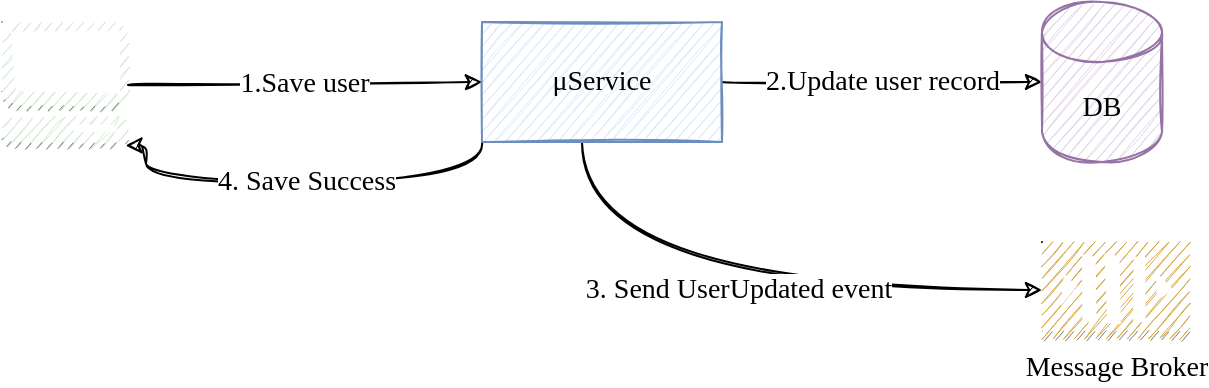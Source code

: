 <mxfile version="15.8.4" type="device" pages="7"><diagram id="biZWao1DMj0Ijd1Me1Fb" name="Atomic_Success"><mxGraphModel dx="946" dy="602" grid="1" gridSize="10" guides="1" tooltips="1" connect="1" arrows="1" fold="1" page="1" pageScale="1" pageWidth="1169" pageHeight="1654" math="0" shadow="0"><root><mxCell id="0"/><mxCell id="1" parent="0"/><mxCell id="DgVfO6ZQ9kV1ujUsfLqm-3" value="2.Update user record" style="edgeStyle=orthogonalEdgeStyle;orthogonalLoop=1;jettySize=auto;html=1;curved=1;sketch=1;fontFamily=Kalam;fontSize=14;" parent="1" source="DgVfO6ZQ9kV1ujUsfLqm-1" target="DgVfO6ZQ9kV1ujUsfLqm-2" edge="1"><mxGeometry relative="1" as="geometry"/></mxCell><mxCell id="DgVfO6ZQ9kV1ujUsfLqm-6" value="3. Send UserUpdated event" style="edgeStyle=orthogonalEdgeStyle;orthogonalLoop=1;jettySize=auto;html=1;entryX=0;entryY=0.5;entryDx=0;entryDy=0;entryPerimeter=0;curved=1;sketch=1;fontFamily=Kalam;fontSize=14;" parent="1" source="DgVfO6ZQ9kV1ujUsfLqm-1" target="DgVfO6ZQ9kV1ujUsfLqm-5" edge="1"><mxGeometry relative="1" as="geometry"><Array as="points"><mxPoint x="330" y="244"/></Array></mxGeometry></mxCell><mxCell id="DgVfO6ZQ9kV1ujUsfLqm-8" value="4. Save Success" style="edgeStyle=orthogonalEdgeStyle;curved=1;sketch=1;orthogonalLoop=1;jettySize=auto;html=1;entryX=0.98;entryY=0.98;entryDx=0;entryDy=0;entryPerimeter=0;fontFamily=Kalam;fontSize=14;exitX=0;exitY=1;exitDx=0;exitDy=0;fillColor=#d5e8d4;strokeColor=#000000;fontColor=#000000;" parent="1" source="DgVfO6ZQ9kV1ujUsfLqm-1" target="DgVfO6ZQ9kV1ujUsfLqm-7" edge="1"><mxGeometry relative="1" as="geometry"><Array as="points"><mxPoint x="280" y="190"/><mxPoint x="112" y="190"/></Array></mxGeometry></mxCell><mxCell id="DgVfO6ZQ9kV1ujUsfLqm-1" value="μService" style="rounded=0;whiteSpace=wrap;html=1;sketch=1;fillColor=#dae8fc;strokeColor=#6c8ebf;fontFamily=Kalam;fontSize=14;" parent="1" vertex="1"><mxGeometry x="280" y="110" width="120" height="60" as="geometry"/></mxCell><mxCell id="DgVfO6ZQ9kV1ujUsfLqm-2" value="DB" style="shape=cylinder3;whiteSpace=wrap;html=1;boundedLbl=1;backgroundOutline=1;size=15;sketch=1;fillColor=#e1d5e7;strokeColor=#9673a6;fontFamily=Kalam;fontSize=14;" parent="1" vertex="1"><mxGeometry x="560" y="100" width="60" height="80" as="geometry"/></mxCell><mxCell id="DgVfO6ZQ9kV1ujUsfLqm-4" value="1.Save user" style="endArrow=classic;html=1;entryX=0;entryY=0.5;entryDx=0;entryDy=0;curved=1;sketch=1;fontFamily=Kalam;fontSize=14;exitX=1;exitY=0.5;exitDx=0;exitDy=0;exitPerimeter=0;" parent="1" source="DgVfO6ZQ9kV1ujUsfLqm-7" target="DgVfO6ZQ9kV1ujUsfLqm-1" edge="1"><mxGeometry width="50" height="50" relative="1" as="geometry"><mxPoint x="120" y="140" as="sourcePoint"/><mxPoint x="170" y="120" as="targetPoint"/></mxGeometry></mxCell><mxCell id="DgVfO6ZQ9kV1ujUsfLqm-5" value="Message Broker" style="outlineConnect=0;dashed=0;verticalLabelPosition=bottom;verticalAlign=top;align=center;html=1;shape=mxgraph.aws3.queue;fillColor=#D9A741;gradientColor=none;sketch=1;fontFamily=Kalam;fontSize=14;" parent="1" vertex="1"><mxGeometry x="560" y="220" width="73.5" height="48" as="geometry"/></mxCell><mxCell id="DgVfO6ZQ9kV1ujUsfLqm-7" value="" style="outlineConnect=0;dashed=0;verticalLabelPosition=bottom;verticalAlign=top;align=center;html=1;shape=mxgraph.aws3.management_console;fillColor=#d5e8d4;fontFamily=Kalam;fontSize=14;sketch=1;strokeColor=#82b366;" parent="1" vertex="1"><mxGeometry x="40" y="110" width="63" height="63" as="geometry"/></mxCell></root></mxGraphModel></diagram><diagram id="bXi8BXr882zKryRYgqf1" name="Atomic_Error"><mxGraphModel dx="934" dy="630" grid="1" gridSize="10" guides="1" tooltips="1" connect="1" arrows="1" fold="1" page="1" pageScale="1" pageWidth="1169" pageHeight="1654" math="0" shadow="0"><root><mxCell id="X4ce8ye0cq25DNGavy6o-0"/><mxCell id="X4ce8ye0cq25DNGavy6o-1" parent="X4ce8ye0cq25DNGavy6o-0"/><mxCell id="X4ce8ye0cq25DNGavy6o-2" value="2.Update user record" style="edgeStyle=orthogonalEdgeStyle;orthogonalLoop=1;jettySize=auto;html=1;curved=1;sketch=1;fontFamily=Kalam;fontSize=14;" edge="1" parent="X4ce8ye0cq25DNGavy6o-1" source="X4ce8ye0cq25DNGavy6o-5" target="X4ce8ye0cq25DNGavy6o-6"><mxGeometry relative="1" as="geometry"/></mxCell><mxCell id="X4ce8ye0cq25DNGavy6o-3" value="3. Send UserUpdated event" style="edgeStyle=orthogonalEdgeStyle;orthogonalLoop=1;jettySize=auto;html=1;curved=1;sketch=1;fontFamily=Kalam;fontSize=14;entryX=0;entryY=0.5;entryDx=0;entryDy=0;entryPerimeter=0;" edge="1" parent="X4ce8ye0cq25DNGavy6o-1" source="X4ce8ye0cq25DNGavy6o-5" target="khMyKrWnd7CuMdVKgJ2S-0"><mxGeometry relative="1" as="geometry"><Array as="points"><mxPoint x="330" y="251"/></Array><mxPoint x="500.039" y="253.603" as="targetPoint"/></mxGeometry></mxCell><mxCell id="X4ce8ye0cq25DNGavy6o-5" value="μService" style="rounded=0;whiteSpace=wrap;html=1;sketch=1;fillColor=#dae8fc;strokeColor=#6c8ebf;fontFamily=Kalam;fontSize=14;" vertex="1" parent="X4ce8ye0cq25DNGavy6o-1"><mxGeometry x="280" y="110" width="120" height="60" as="geometry"/></mxCell><mxCell id="X4ce8ye0cq25DNGavy6o-6" value="DB" style="shape=cylinder3;whiteSpace=wrap;html=1;boundedLbl=1;backgroundOutline=1;size=15;sketch=1;fillColor=#e1d5e7;strokeColor=#9673a6;fontFamily=Kalam;fontSize=14;" vertex="1" parent="X4ce8ye0cq25DNGavy6o-1"><mxGeometry x="560" y="100" width="60" height="80" as="geometry"/></mxCell><mxCell id="X4ce8ye0cq25DNGavy6o-7" value="1.Save user" style="endArrow=classic;html=1;entryX=0;entryY=0.5;entryDx=0;entryDy=0;curved=1;sketch=1;fontFamily=Kalam;fontSize=14;exitX=1;exitY=0.5;exitDx=0;exitDy=0;exitPerimeter=0;" edge="1" parent="X4ce8ye0cq25DNGavy6o-1" source="X4ce8ye0cq25DNGavy6o-9" target="X4ce8ye0cq25DNGavy6o-5"><mxGeometry width="50" height="50" relative="1" as="geometry"><mxPoint x="120" y="140" as="sourcePoint"/><mxPoint x="170" y="120" as="targetPoint"/></mxGeometry></mxCell><mxCell id="X4ce8ye0cq25DNGavy6o-8" value="Message Broker" style="outlineConnect=0;dashed=0;verticalLabelPosition=bottom;verticalAlign=top;align=center;html=1;shape=mxgraph.aws3.queue;fillColor=#D9A741;gradientColor=none;sketch=1;fontFamily=Kalam;fontSize=14;" vertex="1" parent="X4ce8ye0cq25DNGavy6o-1"><mxGeometry x="560" y="220" width="73.5" height="48" as="geometry"/></mxCell><mxCell id="X4ce8ye0cq25DNGavy6o-9" value="" style="outlineConnect=0;dashed=0;verticalLabelPosition=bottom;verticalAlign=top;align=center;html=1;shape=mxgraph.aws3.management_console;fillColor=#d5e8d4;fontFamily=Kalam;fontSize=14;sketch=1;strokeColor=#82b366;" vertex="1" parent="X4ce8ye0cq25DNGavy6o-1"><mxGeometry x="40" y="110" width="63" height="63" as="geometry"/></mxCell><mxCell id="khMyKrWnd7CuMdVKgJ2S-0" value="Error" style="points=[[0.145,0.145,0],[0.5,0,0],[0.855,0.145,0],[1,0.5,0],[0.855,0.855,0],[0.5,1,0],[0.145,0.855,0],[0,0.5,0]];shape=mxgraph.bpmn.event;html=1;verticalLabelPosition=bottom;labelBackgroundColor=#ffffff;verticalAlign=top;align=center;perimeter=ellipsePerimeter;outlineConnect=0;aspect=fixed;outline=eventInt;symbol=error;sketch=1;fontFamily=Kalam;fontSize=14;rotation=10;fillColor=#f8cecc;strokeColor=#b85450;fontColor=#CC0000;fontStyle=1" vertex="1" parent="X4ce8ye0cq25DNGavy6o-1"><mxGeometry x="510" y="230" width="50" height="50" as="geometry"/></mxCell></root></mxGraphModel></diagram><diagram id="2z8FpeueX5aX8qr0If_N" name="Atomic_DBRollback"><mxGraphModel dx="934" dy="630" grid="1" gridSize="10" guides="1" tooltips="1" connect="1" arrows="1" fold="1" page="1" pageScale="1" pageWidth="1169" pageHeight="1654" math="0" shadow="0"><root><mxCell id="kz2EKpWcacKOKIgL3UIl-0"/><mxCell id="kz2EKpWcacKOKIgL3UIl-1" parent="kz2EKpWcacKOKIgL3UIl-0"/><mxCell id="kz2EKpWcacKOKIgL3UIl-2" value="2.Update user record" style="edgeStyle=orthogonalEdgeStyle;orthogonalLoop=1;jettySize=auto;html=1;curved=1;sketch=1;fontFamily=Kalam;fontSize=14;exitX=1;exitY=0.25;exitDx=0;exitDy=0;entryX=0;entryY=0;entryDx=0;entryDy=27.5;entryPerimeter=0;" edge="1" parent="kz2EKpWcacKOKIgL3UIl-1" source="kz2EKpWcacKOKIgL3UIl-4" target="kz2EKpWcacKOKIgL3UIl-5"><mxGeometry relative="1" as="geometry"><Array as="points"><mxPoint x="480" y="125"/><mxPoint x="480" y="128"/></Array></mxGeometry></mxCell><mxCell id="kz2EKpWcacKOKIgL3UIl-3" value="3. Send UserUpdated event" style="edgeStyle=orthogonalEdgeStyle;orthogonalLoop=1;jettySize=auto;html=1;curved=1;sketch=1;fontFamily=Kalam;fontSize=14;fillColor=#f8cecc;strokeColor=#b85450;fontColor=#CC0000;fontStyle=1" edge="1" parent="kz2EKpWcacKOKIgL3UIl-1" source="kz2EKpWcacKOKIgL3UIl-4" target="kz2EKpWcacKOKIgL3UIl-9"><mxGeometry relative="1" as="geometry"><Array as="points"><mxPoint x="330" y="244"/></Array></mxGeometry></mxCell><mxCell id="kz2EKpWcacKOKIgL3UIl-10" value="4. Rollback" style="edgeStyle=orthogonalEdgeStyle;curved=1;sketch=1;orthogonalLoop=1;jettySize=auto;html=1;entryX=0;entryY=1;entryDx=0;entryDy=-15;entryPerimeter=0;fontFamily=Kalam;fontSize=14;fillColor=#ffe6cc;strokeColor=#d79b00;fontStyle=1;fontColor=#FF9933;" edge="1" parent="kz2EKpWcacKOKIgL3UIl-1" source="kz2EKpWcacKOKIgL3UIl-4" target="kz2EKpWcacKOKIgL3UIl-5"><mxGeometry relative="1" as="geometry"><Array as="points"><mxPoint x="440" y="165"/><mxPoint x="440" y="165"/></Array></mxGeometry></mxCell><mxCell id="kz2EKpWcacKOKIgL3UIl-11" value="5. Save Failed" style="edgeStyle=orthogonalEdgeStyle;curved=1;sketch=1;orthogonalLoop=1;jettySize=auto;html=1;entryX=0.98;entryY=0.98;entryDx=0;entryDy=0;entryPerimeter=0;fontFamily=Kalam;fontSize=14;exitX=0;exitY=1;exitDx=0;exitDy=0;fontColor=#FF9933;fillColor=#ffe6cc;strokeColor=#d79b00;fontStyle=1" edge="1" parent="kz2EKpWcacKOKIgL3UIl-1" source="kz2EKpWcacKOKIgL3UIl-4" target="kz2EKpWcacKOKIgL3UIl-8"><mxGeometry relative="1" as="geometry"><Array as="points"><mxPoint x="280" y="190"/><mxPoint x="102" y="190"/></Array></mxGeometry></mxCell><mxCell id="kz2EKpWcacKOKIgL3UIl-4" value="μService" style="rounded=0;whiteSpace=wrap;html=1;sketch=1;fillColor=#dae8fc;strokeColor=#6c8ebf;fontFamily=Kalam;fontSize=14;" vertex="1" parent="kz2EKpWcacKOKIgL3UIl-1"><mxGeometry x="280" y="110" width="120" height="60" as="geometry"/></mxCell><mxCell id="kz2EKpWcacKOKIgL3UIl-5" value="DB" style="shape=cylinder3;whiteSpace=wrap;html=1;boundedLbl=1;backgroundOutline=1;size=15;sketch=1;fillColor=#e1d5e7;strokeColor=#9673a6;fontFamily=Kalam;fontSize=14;" vertex="1" parent="kz2EKpWcacKOKIgL3UIl-1"><mxGeometry x="560" y="100" width="60" height="80" as="geometry"/></mxCell><mxCell id="kz2EKpWcacKOKIgL3UIl-6" value="1.Save user" style="endArrow=classic;html=1;entryX=0;entryY=0.5;entryDx=0;entryDy=0;curved=1;sketch=1;fontFamily=Kalam;fontSize=14;exitX=1;exitY=0.5;exitDx=0;exitDy=0;exitPerimeter=0;" edge="1" parent="kz2EKpWcacKOKIgL3UIl-1" source="kz2EKpWcacKOKIgL3UIl-8" target="kz2EKpWcacKOKIgL3UIl-4"><mxGeometry width="50" height="50" relative="1" as="geometry"><mxPoint x="120" y="140" as="sourcePoint"/><mxPoint x="170" y="120" as="targetPoint"/></mxGeometry></mxCell><mxCell id="kz2EKpWcacKOKIgL3UIl-7" value="Message Broker" style="outlineConnect=0;dashed=0;verticalLabelPosition=bottom;verticalAlign=top;align=center;html=1;shape=mxgraph.aws3.queue;fillColor=#D9A741;gradientColor=none;sketch=1;fontFamily=Kalam;fontSize=14;" vertex="1" parent="kz2EKpWcacKOKIgL3UIl-1"><mxGeometry x="560" y="220" width="73.5" height="48" as="geometry"/></mxCell><mxCell id="kz2EKpWcacKOKIgL3UIl-8" value="" style="outlineConnect=0;dashed=0;verticalLabelPosition=bottom;verticalAlign=top;align=center;html=1;shape=mxgraph.aws3.management_console;fillColor=#d5e8d4;fontFamily=Kalam;fontSize=14;sketch=1;strokeColor=#82b366;" vertex="1" parent="kz2EKpWcacKOKIgL3UIl-1"><mxGeometry x="40" y="110" width="63" height="63" as="geometry"/></mxCell><mxCell id="kz2EKpWcacKOKIgL3UIl-9" value="Error" style="points=[[0.145,0.145,0],[0.5,0,0],[0.855,0.145,0],[1,0.5,0],[0.855,0.855,0],[0.5,1,0],[0.145,0.855,0],[0,0.5,0]];shape=mxgraph.bpmn.event;html=1;verticalLabelPosition=bottom;labelBackgroundColor=#ffffff;verticalAlign=top;align=center;perimeter=ellipsePerimeter;outlineConnect=0;aspect=fixed;outline=eventInt;symbol=error;sketch=1;fontFamily=Kalam;fontSize=14;rotation=10;fillColor=#f8cecc;strokeColor=#b85450;fontColor=#CC0000;fontStyle=1" vertex="1" parent="kz2EKpWcacKOKIgL3UIl-1"><mxGeometry x="510" y="230" width="50" height="50" as="geometry"/></mxCell></root></mxGraphModel></diagram><diagram id="NErvGYCxanIh5hb1u__Y" name="Atomic_DbRollback_Failed"><mxGraphModel dx="946" dy="602" grid="1" gridSize="10" guides="1" tooltips="1" connect="1" arrows="1" fold="1" page="1" pageScale="1" pageWidth="1169" pageHeight="1654" math="0" shadow="0"><root><mxCell id="Z7in-_craxOd7owrApYC-0"/><mxCell id="Z7in-_craxOd7owrApYC-1" parent="Z7in-_craxOd7owrApYC-0"/><mxCell id="Z7in-_craxOd7owrApYC-2" value="2.Update user record" style="edgeStyle=orthogonalEdgeStyle;orthogonalLoop=1;jettySize=auto;html=1;curved=1;sketch=1;fontFamily=Kalam;fontSize=14;exitX=1;exitY=0.25;exitDx=0;exitDy=0;entryX=0;entryY=0;entryDx=0;entryDy=27.5;entryPerimeter=0;" parent="Z7in-_craxOd7owrApYC-1" source="Z7in-_craxOd7owrApYC-6" target="Z7in-_craxOd7owrApYC-7" edge="1"><mxGeometry relative="1" as="geometry"><Array as="points"><mxPoint x="480" y="125"/><mxPoint x="480" y="128"/></Array></mxGeometry></mxCell><mxCell id="Z7in-_craxOd7owrApYC-3" value="3. Send UserUpdated event" style="edgeStyle=orthogonalEdgeStyle;orthogonalLoop=1;jettySize=auto;html=1;curved=1;sketch=1;fontFamily=Kalam;fontSize=14;fillColor=#f8cecc;strokeColor=#b85450;fontColor=#CC0000;fontStyle=1" parent="Z7in-_craxOd7owrApYC-1" source="Z7in-_craxOd7owrApYC-6" target="Z7in-_craxOd7owrApYC-11" edge="1"><mxGeometry relative="1" as="geometry"><Array as="points"><mxPoint x="330" y="244"/></Array></mxGeometry></mxCell><mxCell id="Z7in-_craxOd7owrApYC-4" value="4. Rollback" style="edgeStyle=orthogonalEdgeStyle;curved=1;sketch=1;orthogonalLoop=1;jettySize=auto;html=1;fontFamily=Kalam;fontSize=14;fillColor=#f8cecc;strokeColor=#b85450;fontStyle=1;fontColor=#CC0000;" parent="Z7in-_craxOd7owrApYC-1" source="Z7in-_craxOd7owrApYC-6" target="-wAk-XPg3e9_RTjAlo47-0" edge="1"><mxGeometry relative="1" as="geometry"><Array as="points"><mxPoint x="430" y="165"/><mxPoint x="430" y="165"/></Array><mxPoint x="500" y="165" as="targetPoint"/></mxGeometry></mxCell><mxCell id="Z7in-_craxOd7owrApYC-5" value="5. Save Failed" style="edgeStyle=orthogonalEdgeStyle;curved=1;sketch=1;orthogonalLoop=1;jettySize=auto;html=1;entryX=0.98;entryY=0.98;entryDx=0;entryDy=0;entryPerimeter=0;fontFamily=Kalam;fontSize=14;exitX=0;exitY=1;exitDx=0;exitDy=0;fontColor=#FF9933;fillColor=#f8cecc;strokeColor=#b85450;fontStyle=1" parent="Z7in-_craxOd7owrApYC-1" source="Z7in-_craxOd7owrApYC-6" target="Z7in-_craxOd7owrApYC-10" edge="1"><mxGeometry relative="1" as="geometry"><Array as="points"><mxPoint x="280" y="190"/><mxPoint x="102" y="190"/></Array></mxGeometry></mxCell><mxCell id="Z7in-_craxOd7owrApYC-6" value="μService" style="rounded=0;whiteSpace=wrap;html=1;sketch=1;fillColor=#dae8fc;strokeColor=#6c8ebf;fontFamily=Kalam;fontSize=14;" parent="Z7in-_craxOd7owrApYC-1" vertex="1"><mxGeometry x="280" y="110" width="120" height="60" as="geometry"/></mxCell><mxCell id="Z7in-_craxOd7owrApYC-7" value="DB" style="shape=cylinder3;whiteSpace=wrap;html=1;boundedLbl=1;backgroundOutline=1;size=15;sketch=1;fillColor=#e1d5e7;strokeColor=#9673a6;fontFamily=Kalam;fontSize=14;" parent="Z7in-_craxOd7owrApYC-1" vertex="1"><mxGeometry x="560" y="100" width="60" height="80" as="geometry"/></mxCell><mxCell id="Z7in-_craxOd7owrApYC-8" value="1.Save user" style="endArrow=classic;html=1;entryX=0;entryY=0.5;entryDx=0;entryDy=0;curved=1;sketch=1;fontFamily=Kalam;fontSize=14;exitX=1;exitY=0.5;exitDx=0;exitDy=0;exitPerimeter=0;" parent="Z7in-_craxOd7owrApYC-1" source="Z7in-_craxOd7owrApYC-10" target="Z7in-_craxOd7owrApYC-6" edge="1"><mxGeometry width="50" height="50" relative="1" as="geometry"><mxPoint x="120" y="140" as="sourcePoint"/><mxPoint x="170" y="120" as="targetPoint"/></mxGeometry></mxCell><mxCell id="Z7in-_craxOd7owrApYC-9" value="Message Broker" style="outlineConnect=0;dashed=0;verticalLabelPosition=bottom;verticalAlign=top;align=center;html=1;shape=mxgraph.aws3.queue;fillColor=#D9A741;gradientColor=none;sketch=1;fontFamily=Kalam;fontSize=14;" parent="Z7in-_craxOd7owrApYC-1" vertex="1"><mxGeometry x="560" y="220" width="73.5" height="48" as="geometry"/></mxCell><mxCell id="Z7in-_craxOd7owrApYC-10" value="" style="outlineConnect=0;dashed=0;verticalLabelPosition=bottom;verticalAlign=top;align=center;html=1;shape=mxgraph.aws3.management_console;fillColor=#d5e8d4;fontFamily=Kalam;fontSize=14;sketch=1;strokeColor=#82b366;" parent="Z7in-_craxOd7owrApYC-1" vertex="1"><mxGeometry x="40" y="110" width="63" height="63" as="geometry"/></mxCell><mxCell id="Z7in-_craxOd7owrApYC-11" value="Error" style="points=[[0.145,0.145,0],[0.5,0,0],[0.855,0.145,0],[1,0.5,0],[0.855,0.855,0],[0.5,1,0],[0.145,0.855,0],[0,0.5,0]];shape=mxgraph.bpmn.event;html=1;verticalLabelPosition=bottom;labelBackgroundColor=#ffffff;verticalAlign=top;align=center;perimeter=ellipsePerimeter;outlineConnect=0;aspect=fixed;outline=eventInt;symbol=error;sketch=1;fontFamily=Kalam;fontSize=14;rotation=10;fillColor=#f8cecc;strokeColor=#b85450;fontColor=#CC0000;fontStyle=1" parent="Z7in-_craxOd7owrApYC-1" vertex="1"><mxGeometry x="510" y="230" width="50" height="50" as="geometry"/></mxCell><mxCell id="-wAk-XPg3e9_RTjAlo47-0" value="Error" style="points=[[0.145,0.145,0],[0.5,0,0],[0.855,0.145,0],[1,0.5,0],[0.855,0.855,0],[0.5,1,0],[0.145,0.855,0],[0,0.5,0]];shape=mxgraph.bpmn.event;html=1;verticalLabelPosition=bottom;labelBackgroundColor=#ffffff;verticalAlign=top;align=center;perimeter=ellipsePerimeter;outlineConnect=0;aspect=fixed;outline=eventInt;symbol=error;sketch=1;fontFamily=Kalam;fontSize=14;rotation=10;fillColor=#f8cecc;strokeColor=#b85450;fontColor=#CC0000;fontStyle=1" parent="Z7in-_craxOd7owrApYC-1" vertex="1"><mxGeometry x="510" y="140" width="50" height="50" as="geometry"/></mxCell></root></mxGraphModel></diagram><diagram id="EZgThbH1wzcbJKp5NaGQ" name="Outbox Pattern"><mxGraphModel dx="946" dy="602" grid="1" gridSize="10" guides="1" tooltips="1" connect="1" arrows="1" fold="1" page="1" pageScale="1" pageWidth="1169" pageHeight="1654" math="0" shadow="0"><root><mxCell id="56I9jMD0z4VGOdPbQWJx-0"/><mxCell id="56I9jMD0z4VGOdPbQWJx-1" parent="56I9jMD0z4VGOdPbQWJx-0"/><mxCell id="GP1okJuFHY_j-Z_iWPHj-0" value="2. (a)Update user record&lt;br&gt;(b)Save UserUpdated event" style="edgeStyle=orthogonalEdgeStyle;orthogonalLoop=1;jettySize=auto;html=1;curved=1;sketch=1;fontFamily=Kalam;fontSize=14;entryX=0;entryY=0.5;entryDx=0;entryDy=0;entryPerimeter=0;" parent="56I9jMD0z4VGOdPbQWJx-1" source="GP1okJuFHY_j-Z_iWPHj-3" target="GP1okJuFHY_j-Z_iWPHj-4" edge="1"><mxGeometry x="0.044" y="30" relative="1" as="geometry"><Array as="points"><mxPoint x="520" y="140"/><mxPoint x="520" y="142"/></Array><mxPoint as="offset"/></mxGeometry></mxCell><mxCell id="GP1okJuFHY_j-Z_iWPHj-2" value="3. Request Accepted" style="edgeStyle=orthogonalEdgeStyle;curved=1;sketch=1;orthogonalLoop=1;jettySize=auto;html=1;entryX=0.98;entryY=0.98;entryDx=0;entryDy=0;entryPerimeter=0;fontFamily=Kalam;fontSize=14;exitX=0;exitY=1;exitDx=0;exitDy=0;fillColor=#d5e8d4;strokeColor=#000000;fontColor=#000000;" parent="56I9jMD0z4VGOdPbQWJx-1" source="GP1okJuFHY_j-Z_iWPHj-3" target="GP1okJuFHY_j-Z_iWPHj-7" edge="1"><mxGeometry relative="1" as="geometry"><Array as="points"><mxPoint x="280" y="190"/><mxPoint x="132" y="190"/></Array></mxGeometry></mxCell><mxCell id="GP1okJuFHY_j-Z_iWPHj-3" value="HTTP API" style="rounded=0;whiteSpace=wrap;html=1;sketch=1;fillColor=#dae8fc;strokeColor=#6c8ebf;fontFamily=Kalam;fontSize=14;" parent="56I9jMD0z4VGOdPbQWJx-1" vertex="1"><mxGeometry x="280" y="110" width="120" height="60" as="geometry"/></mxCell><mxCell id="GP1okJuFHY_j-Z_iWPHj-4" value="DB" style="shape=cylinder3;whiteSpace=wrap;html=1;boundedLbl=1;backgroundOutline=1;size=15;sketch=1;fillColor=#e1d5e7;strokeColor=#9673a6;fontFamily=Kalam;fontSize=14;" parent="56I9jMD0z4VGOdPbQWJx-1" vertex="1"><mxGeometry x="590" y="101.5" width="60" height="80" as="geometry"/></mxCell><mxCell id="GP1okJuFHY_j-Z_iWPHj-5" value="1.Save user" style="endArrow=classic;html=1;entryX=0;entryY=0.5;entryDx=0;entryDy=0;curved=1;sketch=1;fontFamily=Kalam;fontSize=14;exitX=1;exitY=0.5;exitDx=0;exitDy=0;exitPerimeter=0;" parent="56I9jMD0z4VGOdPbQWJx-1" source="GP1okJuFHY_j-Z_iWPHj-7" target="GP1okJuFHY_j-Z_iWPHj-3" edge="1"><mxGeometry width="50" height="50" relative="1" as="geometry"><mxPoint x="120" y="140" as="sourcePoint"/><mxPoint x="170" y="120" as="targetPoint"/></mxGeometry></mxCell><mxCell id="GP1okJuFHY_j-Z_iWPHj-6" value="Message Broker" style="outlineConnect=0;dashed=0;verticalLabelPosition=bottom;verticalAlign=top;align=center;html=1;shape=mxgraph.aws3.queue;fillColor=#D9A741;gradientColor=none;sketch=1;fontFamily=Kalam;fontSize=14;" parent="56I9jMD0z4VGOdPbQWJx-1" vertex="1"><mxGeometry x="710" y="320" width="73.5" height="48" as="geometry"/></mxCell><mxCell id="GP1okJuFHY_j-Z_iWPHj-7" value="" style="outlineConnect=0;dashed=0;verticalLabelPosition=bottom;verticalAlign=top;align=center;html=1;shape=mxgraph.aws3.management_console;fillColor=#d5e8d4;fontFamily=Kalam;fontSize=14;sketch=1;strokeColor=#82b366;" parent="56I9jMD0z4VGOdPbQWJx-1" vertex="1"><mxGeometry x="70" y="110" width="63" height="63" as="geometry"/></mxCell><mxCell id="GP1okJuFHY_j-Z_iWPHj-9" value="4. Check for messages to be sent" style="edgeStyle=orthogonalEdgeStyle;curved=1;sketch=1;orthogonalLoop=1;jettySize=auto;html=1;fontFamily=Kalam;fontSize=14;fontColor=#000000;strokeColor=#000000;entryX=0.5;entryY=1;entryDx=0;entryDy=0;entryPerimeter=0;exitX=0.5;exitY=0;exitDx=0;exitDy=0;" parent="56I9jMD0z4VGOdPbQWJx-1" source="GP1okJuFHY_j-Z_iWPHj-8" edge="1" target="GP1okJuFHY_j-Z_iWPHj-4"><mxGeometry x="-0.472" y="81" relative="1" as="geometry"><mxPoint x="950" y="260" as="targetPoint"/><Array as="points"/><mxPoint x="-80" y="70" as="offset"/></mxGeometry></mxCell><mxCell id="GP1okJuFHY_j-Z_iWPHj-10" value="5. push UserUpdated message" style="edgeStyle=orthogonalEdgeStyle;curved=1;sketch=1;orthogonalLoop=1;jettySize=auto;html=1;entryX=0;entryY=0.5;entryDx=0;entryDy=0;entryPerimeter=0;fontFamily=Kalam;fontSize=14;fontColor=#000000;strokeColor=#000000;exitX=0.5;exitY=1;exitDx=0;exitDy=0;" parent="56I9jMD0z4VGOdPbQWJx-1" source="GP1okJuFHY_j-Z_iWPHj-8" target="GP1okJuFHY_j-Z_iWPHj-6" edge="1"><mxGeometry x="-0.304" y="-16" relative="1" as="geometry"><mxPoint as="offset"/></mxGeometry></mxCell><mxCell id="GP1okJuFHY_j-Z_iWPHj-8" value="Dispatcher" style="rounded=0;whiteSpace=wrap;html=1;sketch=1;fontFamily=Kalam;fontSize=14;fillColor=#dae8fc;strokeColor=#6c8ebf;" parent="56I9jMD0z4VGOdPbQWJx-1" vertex="1"><mxGeometry x="490" y="260" width="120" height="60" as="geometry"/></mxCell><mxCell id="R7Ky328t-j2ot8n7_uoR-0" value="6. Update message state" style="text;html=1;align=center;verticalAlign=middle;resizable=0;points=[];autosize=1;strokeColor=none;fillColor=none;rounded=1;fontFamily=Kalam;fontSize=14;fontColor=#000000;labelBackgroundColor=rgba(255, 255, 255, 1);endArrow=classic;sketch=1;" vertex="1" parent="56I9jMD0z4VGOdPbQWJx-1"><mxGeometry x="610" y="220" width="150" height="20" as="geometry"/></mxCell></root></mxGraphModel></diagram><diagram id="CvkmeWyh0KlmZWBHGL_e" name="OutboxGeneric"><mxGraphModel dx="946" dy="602" grid="1" gridSize="10" guides="1" tooltips="1" connect="1" arrows="1" fold="1" page="1" pageScale="1" pageWidth="1169" pageHeight="1654" math="0" shadow="0"><root><mxCell id="o5WWg3YJLKkSMrnLdgI_-0"/><mxCell id="o5WWg3YJLKkSMrnLdgI_-1" parent="o5WWg3YJLKkSMrnLdgI_-0"/><mxCell id="o5WWg3YJLKkSMrnLdgI_-2" value="2. (a)Update entity&lt;br&gt;(b)Save message to be published" style="edgeStyle=orthogonalEdgeStyle;orthogonalLoop=1;jettySize=auto;html=1;curved=1;sketch=1;fontFamily=Kalam;fontSize=14;entryX=0;entryY=0.5;entryDx=0;entryDy=0;entryPerimeter=0;" edge="1" parent="o5WWg3YJLKkSMrnLdgI_-1" source="o5WWg3YJLKkSMrnLdgI_-4" target="o5WWg3YJLKkSMrnLdgI_-5"><mxGeometry x="-0.007" y="30" relative="1" as="geometry"><Array as="points"><mxPoint x="520" y="140"/><mxPoint x="520" y="142"/></Array><mxPoint as="offset"/></mxGeometry></mxCell><mxCell id="o5WWg3YJLKkSMrnLdgI_-3" value="3. Request Accepted" style="edgeStyle=orthogonalEdgeStyle;curved=1;sketch=1;orthogonalLoop=1;jettySize=auto;html=1;entryX=0.98;entryY=0.98;entryDx=0;entryDy=0;entryPerimeter=0;fontFamily=Kalam;fontSize=14;exitX=0;exitY=1;exitDx=0;exitDy=0;fillColor=#d5e8d4;strokeColor=#000000;fontColor=#000000;" edge="1" parent="o5WWg3YJLKkSMrnLdgI_-1" source="o5WWg3YJLKkSMrnLdgI_-4" target="o5WWg3YJLKkSMrnLdgI_-8"><mxGeometry relative="1" as="geometry"><Array as="points"><mxPoint x="280" y="190"/><mxPoint x="132" y="190"/></Array></mxGeometry></mxCell><mxCell id="o5WWg3YJLKkSMrnLdgI_-4" value="HTTP API" style="rounded=0;whiteSpace=wrap;html=1;sketch=1;fillColor=#dae8fc;strokeColor=#6c8ebf;fontFamily=Kalam;fontSize=14;" vertex="1" parent="o5WWg3YJLKkSMrnLdgI_-1"><mxGeometry x="280" y="110" width="120" height="60" as="geometry"/></mxCell><mxCell id="ii17ZF8SV6_YdSkGh1lM-4" style="edgeStyle=orthogonalEdgeStyle;rounded=0;orthogonalLoop=1;jettySize=auto;html=1;entryX=0;entryY=0.05;entryDx=0;entryDy=0;entryPerimeter=0;fontFamily=Kalam;endArrow=none;endFill=0;dashed=1;fillColor=#f5f5f5;strokeColor=#666666;" edge="1" parent="o5WWg3YJLKkSMrnLdgI_-1" source="o5WWg3YJLKkSMrnLdgI_-5" target="ii17ZF8SV6_YdSkGh1lM-2"><mxGeometry relative="1" as="geometry"/></mxCell><mxCell id="o5WWg3YJLKkSMrnLdgI_-5" value="DB" style="shape=cylinder3;whiteSpace=wrap;html=1;boundedLbl=1;backgroundOutline=1;size=15;sketch=1;fillColor=#e1d5e7;strokeColor=#9673a6;fontFamily=Kalam;fontSize=14;" vertex="1" parent="o5WWg3YJLKkSMrnLdgI_-1"><mxGeometry x="620" y="101.5" width="60" height="80" as="geometry"/></mxCell><mxCell id="o5WWg3YJLKkSMrnLdgI_-6" value="1.Save entity" style="endArrow=classic;html=1;entryX=0;entryY=0.5;entryDx=0;entryDy=0;curved=1;sketch=1;fontFamily=Kalam;fontSize=14;exitX=1;exitY=0.5;exitDx=0;exitDy=0;exitPerimeter=0;" edge="1" parent="o5WWg3YJLKkSMrnLdgI_-1" source="o5WWg3YJLKkSMrnLdgI_-8" target="o5WWg3YJLKkSMrnLdgI_-4"><mxGeometry width="50" height="50" relative="1" as="geometry"><mxPoint x="120" y="140" as="sourcePoint"/><mxPoint x="170" y="120" as="targetPoint"/></mxGeometry></mxCell><mxCell id="o5WWg3YJLKkSMrnLdgI_-7" value="Message Broker" style="outlineConnect=0;dashed=0;verticalLabelPosition=bottom;verticalAlign=top;align=center;html=1;shape=mxgraph.aws3.queue;fillColor=#D9A741;gradientColor=none;sketch=1;fontFamily=Kalam;fontSize=14;" vertex="1" parent="o5WWg3YJLKkSMrnLdgI_-1"><mxGeometry x="710" y="320" width="73.5" height="48" as="geometry"/></mxCell><mxCell id="o5WWg3YJLKkSMrnLdgI_-8" value="" style="outlineConnect=0;dashed=0;verticalLabelPosition=bottom;verticalAlign=top;align=center;html=1;shape=mxgraph.aws3.management_console;fillColor=#d5e8d4;fontFamily=Kalam;fontSize=14;sketch=1;strokeColor=#82b366;" vertex="1" parent="o5WWg3YJLKkSMrnLdgI_-1"><mxGeometry x="70" y="110" width="63" height="63" as="geometry"/></mxCell><mxCell id="o5WWg3YJLKkSMrnLdgI_-9" value="4. Check for messages to be sent" style="edgeStyle=orthogonalEdgeStyle;curved=1;sketch=1;orthogonalLoop=1;jettySize=auto;html=1;fontFamily=Kalam;fontSize=14;fontColor=#000000;strokeColor=#000000;entryX=0.5;entryY=1;entryDx=0;entryDy=0;entryPerimeter=0;exitX=0.5;exitY=0;exitDx=0;exitDy=0;" edge="1" parent="o5WWg3YJLKkSMrnLdgI_-1" source="o5WWg3YJLKkSMrnLdgI_-11" target="o5WWg3YJLKkSMrnLdgI_-5"><mxGeometry x="-0.472" y="81" relative="1" as="geometry"><mxPoint x="950" y="260" as="targetPoint"/><Array as="points"/><mxPoint x="-80" y="70" as="offset"/></mxGeometry></mxCell><mxCell id="o5WWg3YJLKkSMrnLdgI_-10" value="5. push message" style="edgeStyle=orthogonalEdgeStyle;curved=1;sketch=1;orthogonalLoop=1;jettySize=auto;html=1;entryX=0;entryY=0.5;entryDx=0;entryDy=0;entryPerimeter=0;fontFamily=Kalam;fontSize=14;fontColor=#000000;strokeColor=#000000;exitX=0.5;exitY=1;exitDx=0;exitDy=0;" edge="1" parent="o5WWg3YJLKkSMrnLdgI_-1" source="o5WWg3YJLKkSMrnLdgI_-11" target="o5WWg3YJLKkSMrnLdgI_-7"><mxGeometry x="-0.304" y="-6" relative="1" as="geometry"><mxPoint as="offset"/></mxGeometry></mxCell><mxCell id="o5WWg3YJLKkSMrnLdgI_-11" value="Dispatcher" style="rounded=0;whiteSpace=wrap;html=1;sketch=1;fontFamily=Kalam;fontSize=14;fillColor=#dae8fc;strokeColor=#6c8ebf;" vertex="1" parent="o5WWg3YJLKkSMrnLdgI_-1"><mxGeometry x="490" y="260" width="120" height="60" as="geometry"/></mxCell><mxCell id="o5WWg3YJLKkSMrnLdgI_-12" value="6. Update message state" style="text;html=1;align=center;verticalAlign=middle;resizable=0;points=[];autosize=1;strokeColor=none;fillColor=none;rounded=1;fontFamily=Kalam;fontSize=14;fontColor=#000000;labelBackgroundColor=rgba(255, 255, 255, 1);endArrow=classic;sketch=1;" vertex="1" parent="o5WWg3YJLKkSMrnLdgI_-1"><mxGeometry x="610" y="220" width="150" height="20" as="geometry"/></mxCell><mxCell id="ii17ZF8SV6_YdSkGh1lM-0" value="outbox" style="swimlane;fontStyle=0;childLayout=stackLayout;horizontal=1;startSize=30;horizontalStack=0;resizeParent=1;resizeParentMax=0;resizeLast=0;collapsible=1;marginBottom=0;sketch=1;fontFamily=Kalam Light;" vertex="1" parent="o5WWg3YJLKkSMrnLdgI_-1"><mxGeometry x="730" y="120" width="64.82" height="70" as="geometry"><mxRectangle x="720" y="80" width="50" height="30" as="alternateBounds"/></mxGeometry></mxCell><mxCell id="ii17ZF8SV6_YdSkGh1lM-1" value="data" style="text;strokeColor=none;fillColor=none;align=center;verticalAlign=middle;spacingLeft=4;spacingRight=4;overflow=hidden;points=[[0,0.5],[1,0.5]];portConstraint=eastwest;rotatable=0;fontFamily=Kalam Light;" vertex="1" parent="ii17ZF8SV6_YdSkGh1lM-0"><mxGeometry y="30" width="64.82" height="20" as="geometry"/></mxCell><mxCell id="ii17ZF8SV6_YdSkGh1lM-2" value="state" style="text;strokeColor=none;fillColor=none;align=center;verticalAlign=middle;spacingLeft=4;spacingRight=4;overflow=hidden;points=[[0,0.5],[1,0.5]];portConstraint=eastwest;rotatable=0;fontFamily=Kalam Light;" vertex="1" parent="ii17ZF8SV6_YdSkGh1lM-0"><mxGeometry y="50" width="64.82" height="20" as="geometry"/></mxCell></root></mxGraphModel></diagram><diagram id="eaZGcivzADSp1XyDHO5w" name="States"><mxGraphModel dx="946" dy="602" grid="1" gridSize="10" guides="1" tooltips="1" connect="1" arrows="1" fold="1" page="1" pageScale="1" pageWidth="1169" pageHeight="1654" math="0" shadow="0"><root><mxCell id="fkEP2e_YvOk1vrddgvi6-0"/><mxCell id="fkEP2e_YvOk1vrddgvi6-1" parent="fkEP2e_YvOk1vrddgvi6-0"/><mxCell id="fkEP2e_YvOk1vrddgvi6-4" value="successfully sent" style="edgeStyle=orthogonalEdgeStyle;orthogonalLoop=1;jettySize=auto;html=1;fontFamily=Kalam;endArrow=classic;endFill=1;curved=1;fontSize=13;" edge="1" parent="fkEP2e_YvOk1vrddgvi6-1" source="fkEP2e_YvOk1vrddgvi6-2" target="fkEP2e_YvOk1vrddgvi6-3"><mxGeometry relative="1" as="geometry"><Array as="points"><mxPoint x="420" y="230"/><mxPoint x="420" y="230"/></Array></mxGeometry></mxCell><mxCell id="fkEP2e_YvOk1vrddgvi6-2" value="Undelivered" style="ellipse;whiteSpace=wrap;html=1;sketch=1;fontFamily=Kalam;align=center;fontSize=15;fillColor=#dae8fc;strokeColor=#6c8ebf;" vertex="1" parent="fkEP2e_YvOk1vrddgvi6-1"><mxGeometry x="150" y="190" width="120" height="80" as="geometry"/></mxCell><mxCell id="fkEP2e_YvOk1vrddgvi6-3" value="Delivered" style="ellipse;whiteSpace=wrap;html=1;sketch=1;fontFamily=Kalam;align=center;fontSize=15;fillColor=#d5e8d4;strokeColor=#82b366;" vertex="1" parent="fkEP2e_YvOk1vrddgvi6-1"><mxGeometry x="490" y="190" width="120" height="80" as="geometry"/></mxCell><mxCell id="fkEP2e_YvOk1vrddgvi6-10" style="edgeStyle=orthogonalEdgeStyle;curved=1;orthogonalLoop=1;jettySize=auto;html=1;fontFamily=Kalam;fontSize=13;endFill=1;entryX=0.5;entryY=1;entryDx=0;entryDy=0;exitX=0;exitY=0.5;exitDx=0;exitDy=0;fillColor=#ffe6cc;strokeColor=#d79b00;" edge="1" parent="fkEP2e_YvOk1vrddgvi6-1" source="fkEP2e_YvOk1vrddgvi6-2" target="fkEP2e_YvOk1vrddgvi6-2"><mxGeometry relative="1" as="geometry"><mxPoint x="130" y="250" as="targetPoint"/></mxGeometry></mxCell><mxCell id="fkEP2e_YvOk1vrddgvi6-11" value="error occurred" style="text;html=1;align=center;verticalAlign=middle;resizable=0;points=[];autosize=1;strokeColor=none;fillColor=none;fontSize=13;fontFamily=Kalam;" vertex="1" parent="fkEP2e_YvOk1vrddgvi6-1"><mxGeometry x="45" y="270" width="90" height="20" as="geometry"/></mxCell><mxCell id="fkEP2e_YvOk1vrddgvi6-12" value="successfully sent" style="edgeStyle=orthogonalEdgeStyle;orthogonalLoop=1;jettySize=auto;html=1;fontFamily=Kalam;endArrow=classic;endFill=1;curved=1;fontSize=13;" edge="1" source="fkEP2e_YvOk1vrddgvi6-13" target="fkEP2e_YvOk1vrddgvi6-14" parent="fkEP2e_YvOk1vrddgvi6-1"><mxGeometry relative="1" as="geometry"><Array as="points"><mxPoint x="415" y="420"/><mxPoint x="415" y="420"/></Array></mxGeometry></mxCell><mxCell id="fkEP2e_YvOk1vrddgvi6-18" style="edgeStyle=orthogonalEdgeStyle;curved=1;orthogonalLoop=1;jettySize=auto;html=1;entryX=0;entryY=0.5;entryDx=0;entryDy=0;fontFamily=Kalam;fontSize=13;endFill=1;" edge="1" parent="fkEP2e_YvOk1vrddgvi6-1" source="fkEP2e_YvOk1vrddgvi6-13" target="fkEP2e_YvOk1vrddgvi6-17"><mxGeometry relative="1" as="geometry"><Array as="points"><mxPoint x="270" y="450"/><mxPoint x="270" y="520"/></Array></mxGeometry></mxCell><mxCell id="fkEP2e_YvOk1vrddgvi6-19" value="error occurred - retrial limit exceeded" style="edgeLabel;html=1;align=center;verticalAlign=middle;resizable=0;points=[];fontSize=13;fontFamily=Kalam;" vertex="1" connectable="0" parent="fkEP2e_YvOk1vrddgvi6-18"><mxGeometry x="-0.16" y="12" relative="1" as="geometry"><mxPoint as="offset"/></mxGeometry></mxCell><mxCell id="fkEP2e_YvOk1vrddgvi6-13" value="Undelivered" style="ellipse;whiteSpace=wrap;html=1;sketch=1;fontFamily=Kalam;align=center;fontSize=15;fillColor=#dae8fc;strokeColor=#6c8ebf;" vertex="1" parent="fkEP2e_YvOk1vrddgvi6-1"><mxGeometry x="145" y="380" width="120" height="80" as="geometry"/></mxCell><mxCell id="fkEP2e_YvOk1vrddgvi6-14" value="Delivered" style="ellipse;whiteSpace=wrap;html=1;sketch=1;fontFamily=Kalam;align=center;fontSize=15;fillColor=#d5e8d4;strokeColor=#82b366;" vertex="1" parent="fkEP2e_YvOk1vrddgvi6-1"><mxGeometry x="485" y="380" width="120" height="80" as="geometry"/></mxCell><mxCell id="fkEP2e_YvOk1vrddgvi6-15" style="edgeStyle=orthogonalEdgeStyle;curved=1;orthogonalLoop=1;jettySize=auto;html=1;fontFamily=Kalam;fontSize=13;endFill=1;entryX=0.5;entryY=1;entryDx=0;entryDy=0;exitX=0;exitY=0.5;exitDx=0;exitDy=0;fillColor=#ffe6cc;strokeColor=#d79b00;" edge="1" source="fkEP2e_YvOk1vrddgvi6-13" target="fkEP2e_YvOk1vrddgvi6-13" parent="fkEP2e_YvOk1vrddgvi6-1"><mxGeometry relative="1" as="geometry"><mxPoint x="125" y="440" as="targetPoint"/></mxGeometry></mxCell><mxCell id="fkEP2e_YvOk1vrddgvi6-16" value="error occurred&amp;nbsp;&lt;br&gt;retrials not exceeded" style="text;html=1;align=center;verticalAlign=middle;resizable=0;points=[];autosize=1;strokeColor=none;fillColor=none;fontSize=13;fontFamily=Kalam;" vertex="1" parent="fkEP2e_YvOk1vrddgvi6-1"><mxGeometry y="430" width="130" height="40" as="geometry"/></mxCell><mxCell id="fkEP2e_YvOk1vrddgvi6-17" value="Discarded" style="ellipse;whiteSpace=wrap;html=1;sketch=1;fontFamily=Kalam;align=center;fontSize=15;fillColor=#f8cecc;strokeColor=#b85450;" vertex="1" parent="fkEP2e_YvOk1vrddgvi6-1"><mxGeometry x="485" y="480" width="120" height="80" as="geometry"/></mxCell></root></mxGraphModel></diagram></mxfile>